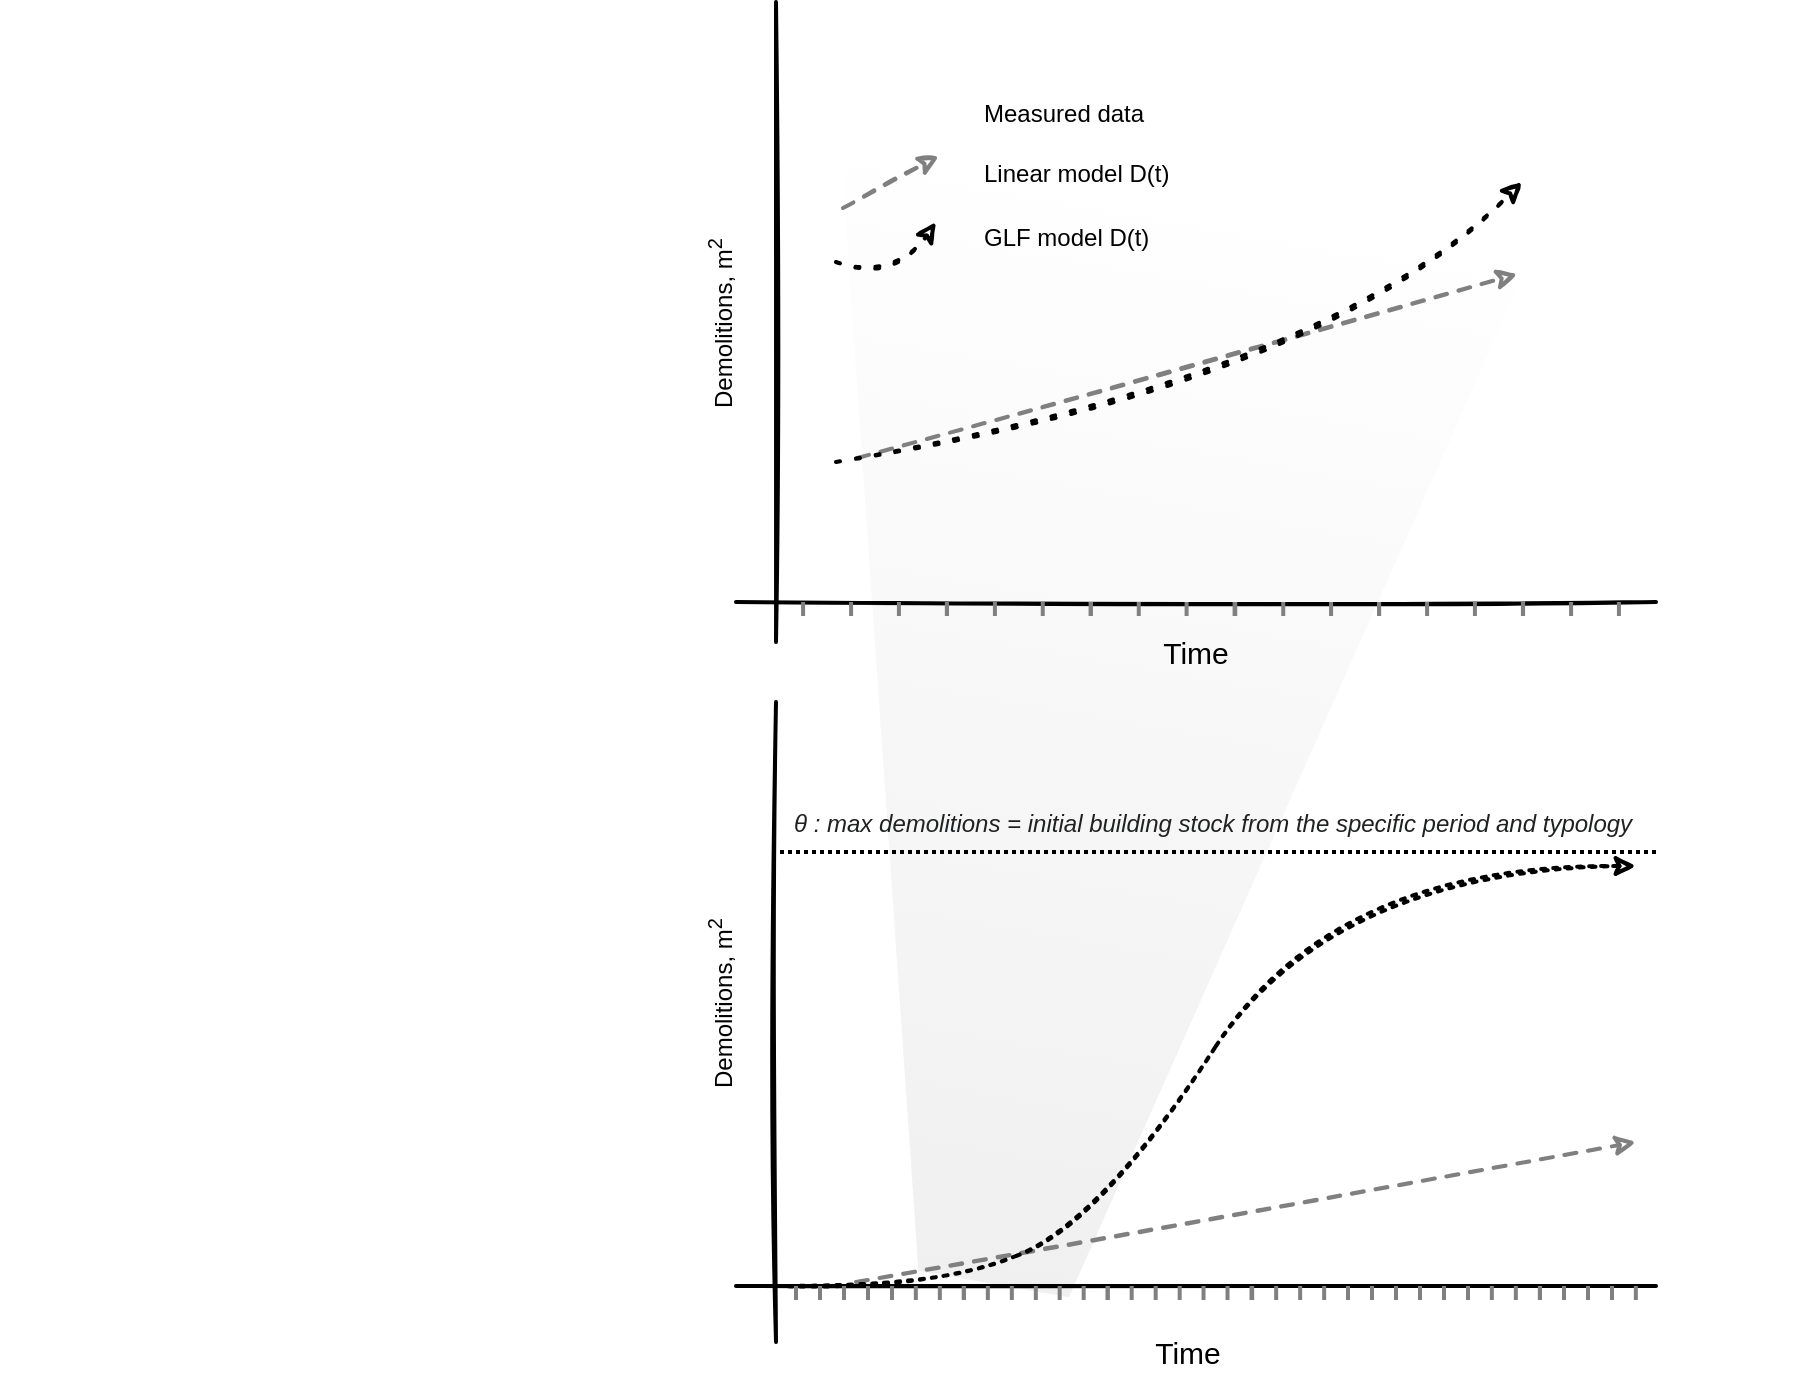 <mxfile version="20.0.3" type="github">
  <diagram id="6t_WaDCt6x7YVjqbkjfq" name="Page-1">
    <mxGraphModel dx="2035" dy="588" grid="1" gridSize="10" guides="1" tooltips="1" connect="1" arrows="1" fold="1" page="1" pageScale="1" pageWidth="850" pageHeight="1100" math="0" shadow="0">
      <root>
        <mxCell id="0" />
        <mxCell id="1" parent="0" />
        <mxCell id="DORE6S0-njbx3apYGcze-51" value="" style="shape=trapezoid;perimeter=trapezoidPerimeter;whiteSpace=wrap;html=1;fixedSize=1;rotation=-170;size=140;gradientColor=#B3B3B3;gradientDirection=north;opacity=20;strokeColor=none;" parent="1" vertex="1">
          <mxGeometry x="219.51" y="242.2" width="356.4" height="563.07" as="geometry" />
        </mxCell>
        <mxCell id="Sj49qLcoZEn-vy82H97Q-1" value="" style="endArrow=none;html=1;rounded=0;targetPerimeterSpacing=0;sketch=1;strokeWidth=2;" parent="1" edge="1">
          <mxGeometry width="50" height="50" relative="1" as="geometry">
            <mxPoint x="240" y="480" as="sourcePoint" />
            <mxPoint x="240" y="160" as="targetPoint" />
          </mxGeometry>
        </mxCell>
        <mxCell id="Sj49qLcoZEn-vy82H97Q-2" value="" style="endArrow=none;html=1;rounded=0;sketch=1;strokeWidth=2;" parent="1" edge="1">
          <mxGeometry width="50" height="50" relative="1" as="geometry">
            <mxPoint x="220" y="460" as="sourcePoint" />
            <mxPoint x="680" y="460" as="targetPoint" />
          </mxGeometry>
        </mxCell>
        <mxCell id="Sj49qLcoZEn-vy82H97Q-3" value="&lt;font style=&quot;font-size: 15px;&quot; data-font-src=&quot;https://fonts.google.com/specimen/Amatic+SC&quot;&gt;Time&lt;/font&gt;" style="text;html=1;strokeColor=none;fillColor=none;align=center;verticalAlign=middle;whiteSpace=wrap;rounded=0;sketch=1;" parent="1" vertex="1">
          <mxGeometry x="420" y="470" width="60" height="30" as="geometry" />
        </mxCell>
        <mxCell id="Sj49qLcoZEn-vy82H97Q-5" value="" style="shape=image;html=1;verticalAlign=top;verticalLabelPosition=bottom;labelBackgroundColor=#ffffff;imageAspect=0;aspect=fixed;image=https://cdn4.iconfinder.com/data/icons/ionicons/512/icon-ios7-plus-empty-128.png;sketch=1;fontFamily=Helvetica;fontSize=15;rotation=30;" parent="1" vertex="1">
          <mxGeometry x="360" y="360" width="28" height="28" as="geometry" />
        </mxCell>
        <mxCell id="Sj49qLcoZEn-vy82H97Q-6" value="" style="shape=image;html=1;verticalAlign=top;verticalLabelPosition=bottom;labelBackgroundColor=#ffffff;imageAspect=0;aspect=fixed;image=https://cdn4.iconfinder.com/data/icons/ionicons/512/icon-ios7-plus-empty-128.png;sketch=1;fontFamily=Helvetica;fontSize=15;rotation=30;" parent="1" vertex="1">
          <mxGeometry x="300" y="368" width="28" height="28" as="geometry" />
        </mxCell>
        <mxCell id="Sj49qLcoZEn-vy82H97Q-7" value="" style="shape=image;html=1;verticalAlign=top;verticalLabelPosition=bottom;labelBackgroundColor=#ffffff;imageAspect=0;aspect=fixed;image=https://cdn4.iconfinder.com/data/icons/ionicons/512/icon-ios7-plus-empty-128.png;sketch=1;fontFamily=Helvetica;fontSize=15;rotation=30;" parent="1" vertex="1">
          <mxGeometry x="411" y="340" width="28" height="28" as="geometry" />
        </mxCell>
        <mxCell id="Sj49qLcoZEn-vy82H97Q-8" value="" style="shape=image;html=1;verticalAlign=top;verticalLabelPosition=bottom;labelBackgroundColor=#ffffff;imageAspect=0;aspect=fixed;image=https://cdn4.iconfinder.com/data/icons/ionicons/512/icon-ios7-plus-empty-128.png;sketch=1;fontFamily=Helvetica;fontSize=15;rotation=30;" parent="1" vertex="1">
          <mxGeometry x="453.5" y="320" width="28" height="28" as="geometry" />
        </mxCell>
        <mxCell id="Sj49qLcoZEn-vy82H97Q-9" value="" style="shape=image;html=1;verticalAlign=top;verticalLabelPosition=bottom;labelBackgroundColor=#ffffff;imageAspect=0;aspect=fixed;image=https://cdn4.iconfinder.com/data/icons/ionicons/512/icon-ios7-plus-empty-128.png;sketch=1;fontFamily=Helvetica;fontSize=15;rotation=30;" parent="1" vertex="1">
          <mxGeometry x="503.5" y="300" width="28" height="28" as="geometry" />
        </mxCell>
        <mxCell id="Sj49qLcoZEn-vy82H97Q-10" value="" style="shape=image;html=1;verticalAlign=top;verticalLabelPosition=bottom;labelBackgroundColor=#ffffff;imageAspect=0;aspect=fixed;image=https://cdn4.iconfinder.com/data/icons/ionicons/512/icon-ios7-plus-empty-128.png;sketch=1;fontFamily=Helvetica;fontSize=15;rotation=30;" parent="1" vertex="1">
          <mxGeometry x="548" y="290" width="28" height="28" as="geometry" />
        </mxCell>
        <mxCell id="Sj49qLcoZEn-vy82H97Q-11" value="" style="endArrow=classic;dashed=1;html=1;rounded=0;sketch=1;fontFamily=Helvetica;fontSize=15;targetPerimeterSpacing=0;strokeWidth=2;fillColor=#dae8fc;strokeColor=#808080;endFill=0;" parent="1" edge="1">
          <mxGeometry width="50" height="50" relative="1" as="geometry">
            <mxPoint x="280.75" y="388" as="sourcePoint" />
            <mxPoint x="610.75" y="296" as="targetPoint" />
          </mxGeometry>
        </mxCell>
        <mxCell id="Sj49qLcoZEn-vy82H97Q-12" value="" style="curved=1;endArrow=classic;html=1;rounded=0;sketch=1;fontFamily=Helvetica;fontSize=15;targetPerimeterSpacing=0;strokeWidth=2;dashed=1;fillColor=#ffe6cc;strokeColor=#000000;endFill=0;dashPattern=1 4;" parent="1" edge="1">
          <mxGeometry width="50" height="50" relative="1" as="geometry">
            <mxPoint x="270" y="390" as="sourcePoint" />
            <mxPoint x="613" y="250" as="targetPoint" />
            <Array as="points">
              <mxPoint x="512.5" y="350" />
            </Array>
          </mxGeometry>
        </mxCell>
        <mxCell id="Sj49qLcoZEn-vy82H97Q-13" style="edgeStyle=none;rounded=0;sketch=1;orthogonalLoop=1;jettySize=auto;html=1;exitX=0.5;exitY=0;exitDx=0;exitDy=0;dashed=1;fontFamily=Helvetica;fontSize=15;endArrow=classic;endFill=0;targetPerimeterSpacing=0;strokeWidth=2;" parent="1" edge="1">
          <mxGeometry relative="1" as="geometry">
            <mxPoint x="160" y="490" as="sourcePoint" />
            <mxPoint x="160" y="490" as="targetPoint" />
          </mxGeometry>
        </mxCell>
        <mxCell id="Sj49qLcoZEn-vy82H97Q-15" value="" style="shape=image;html=1;verticalAlign=top;verticalLabelPosition=bottom;labelBackgroundColor=#ffffff;imageAspect=0;aspect=fixed;image=https://cdn4.iconfinder.com/data/icons/ionicons/512/icon-ios7-plus-empty-128.png;sketch=1;fontFamily=Helvetica;fontSize=15;rotation=30;" parent="1" vertex="1">
          <mxGeometry x="293.5" y="201" width="28" height="28" as="geometry" />
        </mxCell>
        <mxCell id="Sj49qLcoZEn-vy82H97Q-17" value="" style="endArrow=classic;dashed=1;html=1;rounded=0;sketch=1;fontFamily=Helvetica;fontSize=15;targetPerimeterSpacing=0;strokeWidth=2;fillColor=#dae8fc;strokeColor=#808080;endFill=0;" parent="1" edge="1">
          <mxGeometry width="50" height="50" relative="1" as="geometry">
            <mxPoint x="273.5" y="263" as="sourcePoint" />
            <mxPoint x="321.5" y="237" as="targetPoint" />
            <Array as="points">
              <mxPoint x="321.5" y="237" />
            </Array>
          </mxGeometry>
        </mxCell>
        <mxCell id="Sj49qLcoZEn-vy82H97Q-18" value="" style="curved=1;endArrow=classic;html=1;rounded=0;sketch=1;fontFamily=Helvetica;fontSize=15;strokeWidth=2;dashed=1;fillColor=#ffe6cc;strokeColor=#000000;endFill=0;targetPerimeterSpacing=0;dashPattern=1 4;" parent="1" edge="1">
          <mxGeometry width="50" height="50" relative="1" as="geometry">
            <mxPoint x="270" y="290" as="sourcePoint" />
            <mxPoint x="320" y="270" as="targetPoint" />
            <Array as="points">
              <mxPoint x="300" y="300" />
            </Array>
          </mxGeometry>
        </mxCell>
        <mxCell id="Sj49qLcoZEn-vy82H97Q-19" value="Measured data" style="text;html=1;strokeColor=none;fillColor=none;align=left;verticalAlign=middle;whiteSpace=wrap;rounded=0;sketch=1;" parent="1" vertex="1">
          <mxGeometry x="341.5" y="201" width="100" height="30" as="geometry" />
        </mxCell>
        <mxCell id="Sj49qLcoZEn-vy82H97Q-22" value="Linear model D(t)&amp;nbsp;&amp;nbsp;" style="text;html=1;strokeColor=none;fillColor=none;align=left;verticalAlign=middle;whiteSpace=wrap;rounded=0;sketch=1;" parent="1" vertex="1">
          <mxGeometry x="341.5" y="231" width="208.5" height="30" as="geometry" />
        </mxCell>
        <mxCell id="Sj49qLcoZEn-vy82H97Q-23" value="GLF model D(t)" style="text;html=1;strokeColor=none;fillColor=none;align=left;verticalAlign=middle;whiteSpace=wrap;rounded=0;sketch=1;" parent="1" vertex="1">
          <mxGeometry x="341.5" y="263" width="138.5" height="30" as="geometry" />
        </mxCell>
        <mxCell id="DORE6S0-njbx3apYGcze-20" value="" style="endArrow=none;html=1;rounded=0;targetPerimeterSpacing=0;sketch=1;strokeWidth=2;" parent="1" edge="1">
          <mxGeometry width="50" height="50" relative="1" as="geometry">
            <mxPoint x="240" y="830" as="sourcePoint" />
            <mxPoint x="240" y="510" as="targetPoint" />
          </mxGeometry>
        </mxCell>
        <mxCell id="DORE6S0-njbx3apYGcze-21" value="&lt;font style=&quot;font-size: 15px;&quot; data-font-src=&quot;https://fonts.google.com/specimen/Amatic+SC&quot;&gt;Time&lt;/font&gt;" style="text;html=1;strokeColor=none;fillColor=none;align=center;verticalAlign=middle;whiteSpace=wrap;rounded=0;sketch=1;" parent="1" vertex="1">
          <mxGeometry x="415.75" y="820" width="60" height="30" as="geometry" />
        </mxCell>
        <mxCell id="DORE6S0-njbx3apYGcze-28" value="" style="endArrow=classic;dashed=1;html=1;rounded=0;sketch=1;fontFamily=Helvetica;fontSize=15;targetPerimeterSpacing=0;strokeWidth=2;fillColor=#dae8fc;strokeColor=#808080;endFill=0;startArrow=none;" parent="1" edge="1">
          <mxGeometry width="50" height="50" relative="1" as="geometry">
            <mxPoint x="280" y="800" as="sourcePoint" />
            <mxPoint x="670" y="730" as="targetPoint" />
          </mxGeometry>
        </mxCell>
        <mxCell id="DORE6S0-njbx3apYGcze-29" value="" style="curved=1;endArrow=classic;html=1;rounded=0;sketch=1;fontFamily=Helvetica;fontSize=15;targetPerimeterSpacing=0;strokeWidth=2;dashed=1;fillColor=#ffe6cc;strokeColor=#000000;endFill=0;startArrow=none;endSize=6;dashPattern=1 2;" parent="1" edge="1">
          <mxGeometry width="50" height="50" relative="1" as="geometry">
            <mxPoint x="240" y="802" as="sourcePoint" />
            <mxPoint x="670" y="592" as="targetPoint" />
            <Array as="points">
              <mxPoint x="320" y="802" />
              <mxPoint x="400" y="772" />
              <mxPoint x="520" y="592" />
            </Array>
          </mxGeometry>
        </mxCell>
        <mxCell id="DORE6S0-njbx3apYGcze-30" style="edgeStyle=none;rounded=0;sketch=1;orthogonalLoop=1;jettySize=auto;html=1;exitX=0.5;exitY=0;exitDx=0;exitDy=0;dashed=1;fontFamily=Helvetica;fontSize=15;endArrow=classic;endFill=0;targetPerimeterSpacing=0;strokeWidth=2;" parent="1" edge="1">
          <mxGeometry relative="1" as="geometry">
            <mxPoint x="-140" y="713.5" as="sourcePoint" />
            <mxPoint x="-140" y="713.5" as="targetPoint" />
          </mxGeometry>
        </mxCell>
        <mxCell id="DORE6S0-njbx3apYGcze-37" value="" style="endArrow=none;html=1;rounded=0;sketch=1;strokeWidth=2;" parent="1" edge="1">
          <mxGeometry width="50" height="50" relative="1" as="geometry">
            <mxPoint x="220" y="802" as="sourcePoint" />
            <mxPoint x="680" y="802" as="targetPoint" />
          </mxGeometry>
        </mxCell>
        <mxCell id="DORE6S0-njbx3apYGcze-22" value="" style="shape=image;html=1;verticalAlign=top;verticalLabelPosition=bottom;labelBackgroundColor=#ffffff;imageAspect=0;aspect=fixed;image=https://cdn4.iconfinder.com/data/icons/ionicons/512/icon-ios7-plus-empty-128.png;sketch=1;fontFamily=Helvetica;fontSize=15;rotation=30;" parent="1" vertex="1">
          <mxGeometry x="313.5" y="780" width="28" height="28" as="geometry" />
        </mxCell>
        <mxCell id="DORE6S0-njbx3apYGcze-24" value="" style="shape=image;html=1;verticalAlign=top;verticalLabelPosition=bottom;labelBackgroundColor=#ffffff;imageAspect=0;aspect=fixed;image=https://cdn4.iconfinder.com/data/icons/ionicons/512/icon-ios7-plus-empty-128.png;sketch=1;fontFamily=Helvetica;fontSize=15;rotation=30;" parent="1" vertex="1">
          <mxGeometry x="332" y="777" width="28" height="28" as="geometry" />
        </mxCell>
        <mxCell id="DORE6S0-njbx3apYGcze-25" value="" style="shape=image;html=1;verticalAlign=top;verticalLabelPosition=bottom;labelBackgroundColor=#ffffff;imageAspect=0;aspect=fixed;image=https://cdn4.iconfinder.com/data/icons/ionicons/512/icon-ios7-plus-empty-128.png;sketch=1;fontFamily=Helvetica;fontSize=15;rotation=30;" parent="1" vertex="1">
          <mxGeometry x="350" y="770" width="28" height="28" as="geometry" />
        </mxCell>
        <mxCell id="DORE6S0-njbx3apYGcze-26" value="" style="shape=image;html=1;verticalAlign=top;verticalLabelPosition=bottom;labelBackgroundColor=#ffffff;imageAspect=0;aspect=fixed;image=https://cdn4.iconfinder.com/data/icons/ionicons/512/icon-ios7-plus-empty-128.png;sketch=1;fontFamily=Helvetica;fontSize=15;rotation=30;" parent="1" vertex="1">
          <mxGeometry x="383" y="760" width="28" height="28" as="geometry" />
        </mxCell>
        <mxCell id="ZWgIHIUQBNkJ9rYMJZLG-11" value="" style="shape=image;html=1;verticalAlign=top;verticalLabelPosition=bottom;labelBackgroundColor=#ffffff;imageAspect=0;aspect=fixed;image=https://cdn4.iconfinder.com/data/icons/ionicons/512/icon-ios7-plus-empty-128.png;sketch=1;fontFamily=Helvetica;fontSize=15;rotation=30;" vertex="1" parent="1">
          <mxGeometry x="370" y="763.07" width="28" height="28" as="geometry" />
        </mxCell>
        <mxCell id="ZWgIHIUQBNkJ9rYMJZLG-12" value="" style="shape=image;html=1;verticalAlign=top;verticalLabelPosition=bottom;labelBackgroundColor=#ffffff;imageAspect=0;aspect=fixed;image=https://cdn4.iconfinder.com/data/icons/ionicons/512/icon-ios7-plus-empty-128.png;sketch=1;fontFamily=Helvetica;fontSize=15;rotation=30;" vertex="1" parent="1">
          <mxGeometry x="304" y="780" width="28" height="28" as="geometry" />
        </mxCell>
        <mxCell id="ZWgIHIUQBNkJ9rYMJZLG-14" value="" style="endArrow=none;html=1;rounded=0;endSize=6;strokeColor=#808080;strokeWidth=2;" edge="1" parent="1">
          <mxGeometry width="50" height="50" relative="1" as="geometry">
            <mxPoint x="250" y="809" as="sourcePoint" />
            <mxPoint x="250" y="802" as="targetPoint" />
          </mxGeometry>
        </mxCell>
        <mxCell id="ZWgIHIUQBNkJ9rYMJZLG-18" value="" style="endArrow=none;html=1;rounded=0;endSize=6;strokeColor=#808080;strokeWidth=2;" edge="1" parent="1">
          <mxGeometry width="50" height="50" relative="1" as="geometry">
            <mxPoint x="286.0" y="809" as="sourcePoint" />
            <mxPoint x="286.0" y="802" as="targetPoint" />
          </mxGeometry>
        </mxCell>
        <mxCell id="ZWgIHIUQBNkJ9rYMJZLG-26" value="" style="group" vertex="1" connectable="0" parent="1">
          <mxGeometry x="262.0" y="802" width="71.92" height="7" as="geometry" />
        </mxCell>
        <mxCell id="ZWgIHIUQBNkJ9rYMJZLG-15" value="" style="endArrow=none;html=1;rounded=0;endSize=6;strokeColor=#808080;strokeWidth=2;" edge="1" parent="ZWgIHIUQBNkJ9rYMJZLG-26">
          <mxGeometry width="50" height="50" relative="1" as="geometry">
            <mxPoint y="7" as="sourcePoint" />
            <mxPoint as="targetPoint" />
          </mxGeometry>
        </mxCell>
        <mxCell id="ZWgIHIUQBNkJ9rYMJZLG-16" value="" style="endArrow=none;html=1;rounded=0;endSize=6;strokeColor=#808080;strokeWidth=2;" edge="1" parent="ZWgIHIUQBNkJ9rYMJZLG-26">
          <mxGeometry width="50" height="50" relative="1" as="geometry">
            <mxPoint x="12.0" y="7" as="sourcePoint" />
            <mxPoint x="12.0" as="targetPoint" />
          </mxGeometry>
        </mxCell>
        <mxCell id="ZWgIHIUQBNkJ9rYMJZLG-20" value="" style="endArrow=none;html=1;rounded=0;endSize=6;strokeColor=#808080;strokeWidth=2;" edge="1" parent="ZWgIHIUQBNkJ9rYMJZLG-26">
          <mxGeometry width="50" height="50" relative="1" as="geometry">
            <mxPoint x="24" y="7" as="sourcePoint" />
            <mxPoint x="24" as="targetPoint" />
          </mxGeometry>
        </mxCell>
        <mxCell id="ZWgIHIUQBNkJ9rYMJZLG-21" value="" style="endArrow=none;html=1;rounded=0;endSize=6;strokeColor=#808080;strokeWidth=2;" edge="1" parent="ZWgIHIUQBNkJ9rYMJZLG-26">
          <mxGeometry width="50" height="50" relative="1" as="geometry">
            <mxPoint x="36" y="7" as="sourcePoint" />
            <mxPoint x="36" as="targetPoint" />
          </mxGeometry>
        </mxCell>
        <mxCell id="ZWgIHIUQBNkJ9rYMJZLG-23" value="" style="endArrow=none;html=1;rounded=0;endSize=6;strokeColor=#808080;strokeWidth=2;" edge="1" parent="ZWgIHIUQBNkJ9rYMJZLG-26">
          <mxGeometry width="50" height="50" relative="1" as="geometry">
            <mxPoint x="47.92" y="7" as="sourcePoint" />
            <mxPoint x="47.92" as="targetPoint" />
          </mxGeometry>
        </mxCell>
        <mxCell id="ZWgIHIUQBNkJ9rYMJZLG-24" value="" style="endArrow=none;html=1;rounded=0;endSize=6;strokeColor=#808080;strokeWidth=2;" edge="1" parent="ZWgIHIUQBNkJ9rYMJZLG-26">
          <mxGeometry width="50" height="50" relative="1" as="geometry">
            <mxPoint x="59.92" y="7" as="sourcePoint" />
            <mxPoint x="59.92" as="targetPoint" />
          </mxGeometry>
        </mxCell>
        <mxCell id="ZWgIHIUQBNkJ9rYMJZLG-25" value="" style="endArrow=none;html=1;rounded=0;endSize=6;strokeColor=#808080;strokeWidth=2;" edge="1" parent="ZWgIHIUQBNkJ9rYMJZLG-26">
          <mxGeometry width="50" height="50" relative="1" as="geometry">
            <mxPoint x="71.92" y="7" as="sourcePoint" />
            <mxPoint x="71.92" as="targetPoint" />
          </mxGeometry>
        </mxCell>
        <mxCell id="ZWgIHIUQBNkJ9rYMJZLG-27" value="" style="group" vertex="1" connectable="0" parent="1">
          <mxGeometry x="333.92" y="802" width="71.92" height="7" as="geometry" />
        </mxCell>
        <mxCell id="ZWgIHIUQBNkJ9rYMJZLG-28" value="" style="endArrow=none;html=1;rounded=0;endSize=6;strokeColor=#808080;strokeWidth=2;" edge="1" parent="ZWgIHIUQBNkJ9rYMJZLG-27">
          <mxGeometry width="50" height="50" relative="1" as="geometry">
            <mxPoint y="7" as="sourcePoint" />
            <mxPoint as="targetPoint" />
          </mxGeometry>
        </mxCell>
        <mxCell id="ZWgIHIUQBNkJ9rYMJZLG-29" value="" style="endArrow=none;html=1;rounded=0;endSize=6;strokeColor=#808080;strokeWidth=2;" edge="1" parent="ZWgIHIUQBNkJ9rYMJZLG-27">
          <mxGeometry width="50" height="50" relative="1" as="geometry">
            <mxPoint x="12.0" y="7" as="sourcePoint" />
            <mxPoint x="12.0" as="targetPoint" />
          </mxGeometry>
        </mxCell>
        <mxCell id="ZWgIHIUQBNkJ9rYMJZLG-30" value="" style="endArrow=none;html=1;rounded=0;endSize=6;strokeColor=#808080;strokeWidth=2;" edge="1" parent="ZWgIHIUQBNkJ9rYMJZLG-27">
          <mxGeometry width="50" height="50" relative="1" as="geometry">
            <mxPoint x="24" y="7" as="sourcePoint" />
            <mxPoint x="24" as="targetPoint" />
          </mxGeometry>
        </mxCell>
        <mxCell id="ZWgIHIUQBNkJ9rYMJZLG-31" value="" style="endArrow=none;html=1;rounded=0;endSize=6;strokeColor=#808080;strokeWidth=2;" edge="1" parent="ZWgIHIUQBNkJ9rYMJZLG-27">
          <mxGeometry width="50" height="50" relative="1" as="geometry">
            <mxPoint x="36" y="7" as="sourcePoint" />
            <mxPoint x="36" as="targetPoint" />
          </mxGeometry>
        </mxCell>
        <mxCell id="ZWgIHIUQBNkJ9rYMJZLG-32" value="" style="endArrow=none;html=1;rounded=0;endSize=6;strokeColor=#808080;strokeWidth=2;" edge="1" parent="ZWgIHIUQBNkJ9rYMJZLG-27">
          <mxGeometry width="50" height="50" relative="1" as="geometry">
            <mxPoint x="47.92" y="7" as="sourcePoint" />
            <mxPoint x="47.92" as="targetPoint" />
          </mxGeometry>
        </mxCell>
        <mxCell id="ZWgIHIUQBNkJ9rYMJZLG-33" value="" style="endArrow=none;html=1;rounded=0;endSize=6;strokeColor=#808080;strokeWidth=2;" edge="1" parent="ZWgIHIUQBNkJ9rYMJZLG-27">
          <mxGeometry width="50" height="50" relative="1" as="geometry">
            <mxPoint x="59.92" y="7" as="sourcePoint" />
            <mxPoint x="59.92" as="targetPoint" />
          </mxGeometry>
        </mxCell>
        <mxCell id="ZWgIHIUQBNkJ9rYMJZLG-34" value="" style="endArrow=none;html=1;rounded=0;endSize=6;strokeColor=#808080;strokeWidth=2;" edge="1" parent="ZWgIHIUQBNkJ9rYMJZLG-27">
          <mxGeometry width="50" height="50" relative="1" as="geometry">
            <mxPoint x="71.92" y="7" as="sourcePoint" />
            <mxPoint x="71.92" as="targetPoint" />
          </mxGeometry>
        </mxCell>
        <mxCell id="ZWgIHIUQBNkJ9rYMJZLG-35" value="" style="group" vertex="1" connectable="0" parent="1">
          <mxGeometry x="405.84" y="802" width="71.92" height="7" as="geometry" />
        </mxCell>
        <mxCell id="ZWgIHIUQBNkJ9rYMJZLG-36" value="" style="endArrow=none;html=1;rounded=0;endSize=6;strokeColor=#808080;strokeWidth=2;" edge="1" parent="ZWgIHIUQBNkJ9rYMJZLG-35">
          <mxGeometry width="50" height="50" relative="1" as="geometry">
            <mxPoint y="7" as="sourcePoint" />
            <mxPoint as="targetPoint" />
          </mxGeometry>
        </mxCell>
        <mxCell id="ZWgIHIUQBNkJ9rYMJZLG-37" value="" style="endArrow=none;html=1;rounded=0;endSize=6;strokeColor=#808080;strokeWidth=2;" edge="1" parent="ZWgIHIUQBNkJ9rYMJZLG-35">
          <mxGeometry width="50" height="50" relative="1" as="geometry">
            <mxPoint x="12.0" y="7" as="sourcePoint" />
            <mxPoint x="12.0" as="targetPoint" />
          </mxGeometry>
        </mxCell>
        <mxCell id="ZWgIHIUQBNkJ9rYMJZLG-38" value="" style="endArrow=none;html=1;rounded=0;endSize=6;strokeColor=#808080;strokeWidth=2;" edge="1" parent="ZWgIHIUQBNkJ9rYMJZLG-35">
          <mxGeometry width="50" height="50" relative="1" as="geometry">
            <mxPoint x="24" y="7" as="sourcePoint" />
            <mxPoint x="24" as="targetPoint" />
          </mxGeometry>
        </mxCell>
        <mxCell id="ZWgIHIUQBNkJ9rYMJZLG-39" value="" style="endArrow=none;html=1;rounded=0;endSize=6;strokeColor=#808080;strokeWidth=2;" edge="1" parent="ZWgIHIUQBNkJ9rYMJZLG-35">
          <mxGeometry width="50" height="50" relative="1" as="geometry">
            <mxPoint x="36" y="7" as="sourcePoint" />
            <mxPoint x="36" as="targetPoint" />
          </mxGeometry>
        </mxCell>
        <mxCell id="ZWgIHIUQBNkJ9rYMJZLG-40" value="" style="endArrow=none;html=1;rounded=0;endSize=6;strokeColor=#808080;strokeWidth=2;" edge="1" parent="ZWgIHIUQBNkJ9rYMJZLG-35">
          <mxGeometry width="50" height="50" relative="1" as="geometry">
            <mxPoint x="47.92" y="7" as="sourcePoint" />
            <mxPoint x="47.92" as="targetPoint" />
          </mxGeometry>
        </mxCell>
        <mxCell id="ZWgIHIUQBNkJ9rYMJZLG-41" value="" style="endArrow=none;html=1;rounded=0;endSize=6;strokeColor=#808080;strokeWidth=2;" edge="1" parent="ZWgIHIUQBNkJ9rYMJZLG-35">
          <mxGeometry width="50" height="50" relative="1" as="geometry">
            <mxPoint x="59.92" y="7" as="sourcePoint" />
            <mxPoint x="59.92" as="targetPoint" />
          </mxGeometry>
        </mxCell>
        <mxCell id="ZWgIHIUQBNkJ9rYMJZLG-42" value="" style="endArrow=none;html=1;rounded=0;endSize=6;strokeColor=#808080;strokeWidth=2;" edge="1" parent="ZWgIHIUQBNkJ9rYMJZLG-35">
          <mxGeometry width="50" height="50" relative="1" as="geometry">
            <mxPoint x="71.92" y="7" as="sourcePoint" />
            <mxPoint x="71.92" as="targetPoint" />
          </mxGeometry>
        </mxCell>
        <mxCell id="ZWgIHIUQBNkJ9rYMJZLG-43" value="" style="group" vertex="1" connectable="0" parent="1">
          <mxGeometry x="478.08" y="802" width="71.92" height="7" as="geometry" />
        </mxCell>
        <mxCell id="ZWgIHIUQBNkJ9rYMJZLG-44" value="" style="endArrow=none;html=1;rounded=0;endSize=6;strokeColor=#808080;strokeWidth=2;" edge="1" parent="ZWgIHIUQBNkJ9rYMJZLG-43">
          <mxGeometry width="50" height="50" relative="1" as="geometry">
            <mxPoint y="7" as="sourcePoint" />
            <mxPoint as="targetPoint" />
          </mxGeometry>
        </mxCell>
        <mxCell id="ZWgIHIUQBNkJ9rYMJZLG-45" value="" style="endArrow=none;html=1;rounded=0;endSize=6;strokeColor=#808080;strokeWidth=2;" edge="1" parent="ZWgIHIUQBNkJ9rYMJZLG-43">
          <mxGeometry width="50" height="50" relative="1" as="geometry">
            <mxPoint x="12.0" y="7" as="sourcePoint" />
            <mxPoint x="12.0" as="targetPoint" />
          </mxGeometry>
        </mxCell>
        <mxCell id="ZWgIHIUQBNkJ9rYMJZLG-46" value="" style="endArrow=none;html=1;rounded=0;endSize=6;strokeColor=#808080;strokeWidth=2;" edge="1" parent="ZWgIHIUQBNkJ9rYMJZLG-43">
          <mxGeometry width="50" height="50" relative="1" as="geometry">
            <mxPoint x="24" y="7" as="sourcePoint" />
            <mxPoint x="24" as="targetPoint" />
          </mxGeometry>
        </mxCell>
        <mxCell id="ZWgIHIUQBNkJ9rYMJZLG-47" value="" style="endArrow=none;html=1;rounded=0;endSize=6;strokeColor=#808080;strokeWidth=2;" edge="1" parent="ZWgIHIUQBNkJ9rYMJZLG-43">
          <mxGeometry width="50" height="50" relative="1" as="geometry">
            <mxPoint x="36" y="7" as="sourcePoint" />
            <mxPoint x="36" as="targetPoint" />
          </mxGeometry>
        </mxCell>
        <mxCell id="ZWgIHIUQBNkJ9rYMJZLG-48" value="" style="endArrow=none;html=1;rounded=0;endSize=6;strokeColor=#808080;strokeWidth=2;" edge="1" parent="ZWgIHIUQBNkJ9rYMJZLG-43">
          <mxGeometry width="50" height="50" relative="1" as="geometry">
            <mxPoint x="47.92" y="7" as="sourcePoint" />
            <mxPoint x="47.92" as="targetPoint" />
          </mxGeometry>
        </mxCell>
        <mxCell id="ZWgIHIUQBNkJ9rYMJZLG-49" value="" style="endArrow=none;html=1;rounded=0;endSize=6;strokeColor=#808080;strokeWidth=2;" edge="1" parent="ZWgIHIUQBNkJ9rYMJZLG-43">
          <mxGeometry width="50" height="50" relative="1" as="geometry">
            <mxPoint x="59.92" y="7" as="sourcePoint" />
            <mxPoint x="59.92" as="targetPoint" />
          </mxGeometry>
        </mxCell>
        <mxCell id="ZWgIHIUQBNkJ9rYMJZLG-50" value="" style="endArrow=none;html=1;rounded=0;endSize=6;strokeColor=#808080;strokeWidth=2;" edge="1" parent="ZWgIHIUQBNkJ9rYMJZLG-43">
          <mxGeometry width="50" height="50" relative="1" as="geometry">
            <mxPoint x="71.92" y="7" as="sourcePoint" />
            <mxPoint x="71.92" as="targetPoint" />
          </mxGeometry>
        </mxCell>
        <mxCell id="ZWgIHIUQBNkJ9rYMJZLG-51" value="" style="group" vertex="1" connectable="0" parent="1">
          <mxGeometry x="550.0" y="802" width="71.92" height="7" as="geometry" />
        </mxCell>
        <mxCell id="ZWgIHIUQBNkJ9rYMJZLG-52" value="" style="endArrow=none;html=1;rounded=0;endSize=6;strokeColor=#808080;strokeWidth=2;" edge="1" parent="ZWgIHIUQBNkJ9rYMJZLG-51">
          <mxGeometry width="50" height="50" relative="1" as="geometry">
            <mxPoint y="7" as="sourcePoint" />
            <mxPoint as="targetPoint" />
          </mxGeometry>
        </mxCell>
        <mxCell id="ZWgIHIUQBNkJ9rYMJZLG-53" value="" style="endArrow=none;html=1;rounded=0;endSize=6;strokeColor=#808080;strokeWidth=2;" edge="1" parent="ZWgIHIUQBNkJ9rYMJZLG-51">
          <mxGeometry width="50" height="50" relative="1" as="geometry">
            <mxPoint x="12.0" y="7" as="sourcePoint" />
            <mxPoint x="12.0" as="targetPoint" />
          </mxGeometry>
        </mxCell>
        <mxCell id="ZWgIHIUQBNkJ9rYMJZLG-54" value="" style="endArrow=none;html=1;rounded=0;endSize=6;strokeColor=#808080;strokeWidth=2;" edge="1" parent="ZWgIHIUQBNkJ9rYMJZLG-51">
          <mxGeometry width="50" height="50" relative="1" as="geometry">
            <mxPoint x="24" y="7" as="sourcePoint" />
            <mxPoint x="24" as="targetPoint" />
          </mxGeometry>
        </mxCell>
        <mxCell id="ZWgIHIUQBNkJ9rYMJZLG-55" value="" style="endArrow=none;html=1;rounded=0;endSize=6;strokeColor=#808080;strokeWidth=2;" edge="1" parent="ZWgIHIUQBNkJ9rYMJZLG-51">
          <mxGeometry width="50" height="50" relative="1" as="geometry">
            <mxPoint x="36" y="7" as="sourcePoint" />
            <mxPoint x="36" as="targetPoint" />
          </mxGeometry>
        </mxCell>
        <mxCell id="ZWgIHIUQBNkJ9rYMJZLG-56" value="" style="endArrow=none;html=1;rounded=0;endSize=6;strokeColor=#808080;strokeWidth=2;" edge="1" parent="ZWgIHIUQBNkJ9rYMJZLG-51">
          <mxGeometry width="50" height="50" relative="1" as="geometry">
            <mxPoint x="47.92" y="7" as="sourcePoint" />
            <mxPoint x="47.92" as="targetPoint" />
          </mxGeometry>
        </mxCell>
        <mxCell id="ZWgIHIUQBNkJ9rYMJZLG-57" value="" style="endArrow=none;html=1;rounded=0;endSize=6;strokeColor=#808080;strokeWidth=2;" edge="1" parent="ZWgIHIUQBNkJ9rYMJZLG-51">
          <mxGeometry width="50" height="50" relative="1" as="geometry">
            <mxPoint x="59.92" y="7" as="sourcePoint" />
            <mxPoint x="59.92" as="targetPoint" />
          </mxGeometry>
        </mxCell>
        <mxCell id="ZWgIHIUQBNkJ9rYMJZLG-58" value="" style="endArrow=none;html=1;rounded=0;endSize=6;strokeColor=#808080;strokeWidth=2;" edge="1" parent="ZWgIHIUQBNkJ9rYMJZLG-51">
          <mxGeometry width="50" height="50" relative="1" as="geometry">
            <mxPoint x="71.92" y="7" as="sourcePoint" />
            <mxPoint x="71.92" as="targetPoint" />
          </mxGeometry>
        </mxCell>
        <mxCell id="ZWgIHIUQBNkJ9rYMJZLG-59" value="" style="group" vertex="1" connectable="0" parent="1">
          <mxGeometry x="622.0" y="802" width="71.92" height="7" as="geometry" />
        </mxCell>
        <mxCell id="ZWgIHIUQBNkJ9rYMJZLG-60" value="" style="endArrow=none;html=1;rounded=0;endSize=6;strokeColor=#808080;strokeWidth=2;" edge="1" parent="ZWgIHIUQBNkJ9rYMJZLG-59">
          <mxGeometry width="50" height="50" relative="1" as="geometry">
            <mxPoint y="7" as="sourcePoint" />
            <mxPoint as="targetPoint" />
          </mxGeometry>
        </mxCell>
        <mxCell id="ZWgIHIUQBNkJ9rYMJZLG-61" value="" style="endArrow=none;html=1;rounded=0;endSize=6;strokeColor=#808080;strokeWidth=2;" edge="1" parent="ZWgIHIUQBNkJ9rYMJZLG-59">
          <mxGeometry width="50" height="50" relative="1" as="geometry">
            <mxPoint x="12.0" y="7" as="sourcePoint" />
            <mxPoint x="12.0" as="targetPoint" />
          </mxGeometry>
        </mxCell>
        <mxCell id="ZWgIHIUQBNkJ9rYMJZLG-62" value="" style="endArrow=none;html=1;rounded=0;endSize=6;strokeColor=#808080;strokeWidth=2;" edge="1" parent="ZWgIHIUQBNkJ9rYMJZLG-59">
          <mxGeometry width="50" height="50" relative="1" as="geometry">
            <mxPoint x="24" y="7" as="sourcePoint" />
            <mxPoint x="24" as="targetPoint" />
          </mxGeometry>
        </mxCell>
        <mxCell id="ZWgIHIUQBNkJ9rYMJZLG-63" value="" style="endArrow=none;html=1;rounded=0;endSize=6;strokeColor=#808080;strokeWidth=2;" edge="1" parent="ZWgIHIUQBNkJ9rYMJZLG-59">
          <mxGeometry width="50" height="50" relative="1" as="geometry">
            <mxPoint x="36" y="7" as="sourcePoint" />
            <mxPoint x="36" as="targetPoint" />
          </mxGeometry>
        </mxCell>
        <mxCell id="ZWgIHIUQBNkJ9rYMJZLG-64" value="" style="endArrow=none;html=1;rounded=0;endSize=6;strokeColor=#808080;strokeWidth=2;" edge="1" parent="ZWgIHIUQBNkJ9rYMJZLG-59">
          <mxGeometry width="50" height="50" relative="1" as="geometry">
            <mxPoint x="47.92" y="7" as="sourcePoint" />
            <mxPoint x="47.92" as="targetPoint" />
          </mxGeometry>
        </mxCell>
        <mxCell id="ZWgIHIUQBNkJ9rYMJZLG-67" value="" style="group" vertex="1" connectable="0" parent="1">
          <mxGeometry x="253.54" y="460" width="71.92" height="7" as="geometry" />
        </mxCell>
        <mxCell id="ZWgIHIUQBNkJ9rYMJZLG-68" value="" style="endArrow=none;html=1;rounded=0;endSize=6;strokeColor=#808080;strokeWidth=2;" edge="1" parent="ZWgIHIUQBNkJ9rYMJZLG-67">
          <mxGeometry width="50" height="50" relative="1" as="geometry">
            <mxPoint y="7" as="sourcePoint" />
            <mxPoint as="targetPoint" />
          </mxGeometry>
        </mxCell>
        <mxCell id="ZWgIHIUQBNkJ9rYMJZLG-70" value="" style="endArrow=none;html=1;rounded=0;endSize=6;strokeColor=#808080;strokeWidth=2;" edge="1" parent="ZWgIHIUQBNkJ9rYMJZLG-67">
          <mxGeometry width="50" height="50" relative="1" as="geometry">
            <mxPoint x="24" y="7" as="sourcePoint" />
            <mxPoint x="24" as="targetPoint" />
          </mxGeometry>
        </mxCell>
        <mxCell id="ZWgIHIUQBNkJ9rYMJZLG-72" value="" style="endArrow=none;html=1;rounded=0;endSize=6;strokeColor=#808080;strokeWidth=2;" edge="1" parent="ZWgIHIUQBNkJ9rYMJZLG-67">
          <mxGeometry width="50" height="50" relative="1" as="geometry">
            <mxPoint x="47.92" y="7" as="sourcePoint" />
            <mxPoint x="47.92" as="targetPoint" />
          </mxGeometry>
        </mxCell>
        <mxCell id="ZWgIHIUQBNkJ9rYMJZLG-74" value="" style="endArrow=none;html=1;rounded=0;endSize=6;strokeColor=#808080;strokeWidth=2;" edge="1" parent="ZWgIHIUQBNkJ9rYMJZLG-67">
          <mxGeometry width="50" height="50" relative="1" as="geometry">
            <mxPoint x="71.92" y="7" as="sourcePoint" />
            <mxPoint x="71.92" as="targetPoint" />
          </mxGeometry>
        </mxCell>
        <mxCell id="ZWgIHIUQBNkJ9rYMJZLG-75" value="" style="group" vertex="1" connectable="0" parent="1">
          <mxGeometry x="325.46" y="460" width="71.92" height="7" as="geometry" />
        </mxCell>
        <mxCell id="ZWgIHIUQBNkJ9rYMJZLG-76" value="" style="endArrow=none;html=1;rounded=0;endSize=6;strokeColor=#808080;strokeWidth=2;" edge="1" parent="ZWgIHIUQBNkJ9rYMJZLG-75">
          <mxGeometry width="50" height="50" relative="1" as="geometry">
            <mxPoint y="7" as="sourcePoint" />
            <mxPoint as="targetPoint" />
          </mxGeometry>
        </mxCell>
        <mxCell id="ZWgIHIUQBNkJ9rYMJZLG-78" value="" style="endArrow=none;html=1;rounded=0;endSize=6;strokeColor=#808080;strokeWidth=2;" edge="1" parent="ZWgIHIUQBNkJ9rYMJZLG-75">
          <mxGeometry width="50" height="50" relative="1" as="geometry">
            <mxPoint x="24" y="7" as="sourcePoint" />
            <mxPoint x="24" as="targetPoint" />
          </mxGeometry>
        </mxCell>
        <mxCell id="ZWgIHIUQBNkJ9rYMJZLG-80" value="" style="endArrow=none;html=1;rounded=0;endSize=6;strokeColor=#808080;strokeWidth=2;" edge="1" parent="ZWgIHIUQBNkJ9rYMJZLG-75">
          <mxGeometry width="50" height="50" relative="1" as="geometry">
            <mxPoint x="47.92" y="7" as="sourcePoint" />
            <mxPoint x="47.92" as="targetPoint" />
          </mxGeometry>
        </mxCell>
        <mxCell id="ZWgIHIUQBNkJ9rYMJZLG-82" value="" style="endArrow=none;html=1;rounded=0;endSize=6;strokeColor=#808080;strokeWidth=2;" edge="1" parent="ZWgIHIUQBNkJ9rYMJZLG-75">
          <mxGeometry width="50" height="50" relative="1" as="geometry">
            <mxPoint x="71.92" y="7" as="sourcePoint" />
            <mxPoint x="71.92" as="targetPoint" />
          </mxGeometry>
        </mxCell>
        <mxCell id="ZWgIHIUQBNkJ9rYMJZLG-83" value="" style="group" vertex="1" connectable="0" parent="1">
          <mxGeometry x="397.38" y="460" width="71.92" height="7" as="geometry" />
        </mxCell>
        <mxCell id="ZWgIHIUQBNkJ9rYMJZLG-84" value="" style="endArrow=none;html=1;rounded=0;endSize=6;strokeColor=#808080;strokeWidth=2;" edge="1" parent="ZWgIHIUQBNkJ9rYMJZLG-83">
          <mxGeometry width="50" height="50" relative="1" as="geometry">
            <mxPoint y="7" as="sourcePoint" />
            <mxPoint as="targetPoint" />
          </mxGeometry>
        </mxCell>
        <mxCell id="ZWgIHIUQBNkJ9rYMJZLG-86" value="" style="endArrow=none;html=1;rounded=0;endSize=6;strokeColor=#808080;strokeWidth=2;" edge="1" parent="ZWgIHIUQBNkJ9rYMJZLG-83">
          <mxGeometry width="50" height="50" relative="1" as="geometry">
            <mxPoint x="24" y="7" as="sourcePoint" />
            <mxPoint x="24" as="targetPoint" />
          </mxGeometry>
        </mxCell>
        <mxCell id="ZWgIHIUQBNkJ9rYMJZLG-88" value="" style="endArrow=none;html=1;rounded=0;endSize=6;strokeColor=#808080;strokeWidth=2;" edge="1" parent="ZWgIHIUQBNkJ9rYMJZLG-83">
          <mxGeometry width="50" height="50" relative="1" as="geometry">
            <mxPoint x="47.92" y="7" as="sourcePoint" />
            <mxPoint x="47.92" as="targetPoint" />
          </mxGeometry>
        </mxCell>
        <mxCell id="ZWgIHIUQBNkJ9rYMJZLG-90" value="" style="endArrow=none;html=1;rounded=0;endSize=6;strokeColor=#808080;strokeWidth=2;" edge="1" parent="ZWgIHIUQBNkJ9rYMJZLG-83">
          <mxGeometry width="50" height="50" relative="1" as="geometry">
            <mxPoint x="71.92" y="7" as="sourcePoint" />
            <mxPoint x="71.92" as="targetPoint" />
          </mxGeometry>
        </mxCell>
        <mxCell id="ZWgIHIUQBNkJ9rYMJZLG-91" value="" style="group" vertex="1" connectable="0" parent="1">
          <mxGeometry x="469.62" y="460" width="71.92" height="7" as="geometry" />
        </mxCell>
        <mxCell id="ZWgIHIUQBNkJ9rYMJZLG-92" value="" style="endArrow=none;html=1;rounded=0;endSize=6;strokeColor=#808080;strokeWidth=2;" edge="1" parent="ZWgIHIUQBNkJ9rYMJZLG-91">
          <mxGeometry width="50" height="50" relative="1" as="geometry">
            <mxPoint y="7" as="sourcePoint" />
            <mxPoint as="targetPoint" />
          </mxGeometry>
        </mxCell>
        <mxCell id="ZWgIHIUQBNkJ9rYMJZLG-94" value="" style="endArrow=none;html=1;rounded=0;endSize=6;strokeColor=#808080;strokeWidth=2;" edge="1" parent="ZWgIHIUQBNkJ9rYMJZLG-91">
          <mxGeometry width="50" height="50" relative="1" as="geometry">
            <mxPoint x="24" y="7" as="sourcePoint" />
            <mxPoint x="24" as="targetPoint" />
          </mxGeometry>
        </mxCell>
        <mxCell id="ZWgIHIUQBNkJ9rYMJZLG-96" value="" style="endArrow=none;html=1;rounded=0;endSize=6;strokeColor=#808080;strokeWidth=2;" edge="1" parent="ZWgIHIUQBNkJ9rYMJZLG-91">
          <mxGeometry width="50" height="50" relative="1" as="geometry">
            <mxPoint x="47.92" y="7" as="sourcePoint" />
            <mxPoint x="47.92" as="targetPoint" />
          </mxGeometry>
        </mxCell>
        <mxCell id="ZWgIHIUQBNkJ9rYMJZLG-98" value="" style="endArrow=none;html=1;rounded=0;endSize=6;strokeColor=#808080;strokeWidth=2;" edge="1" parent="ZWgIHIUQBNkJ9rYMJZLG-91">
          <mxGeometry width="50" height="50" relative="1" as="geometry">
            <mxPoint x="71.92" y="7" as="sourcePoint" />
            <mxPoint x="71.92" as="targetPoint" />
          </mxGeometry>
        </mxCell>
        <mxCell id="ZWgIHIUQBNkJ9rYMJZLG-99" value="" style="group" vertex="1" connectable="0" parent="1">
          <mxGeometry x="541.54" y="460" width="71.92" height="7" as="geometry" />
        </mxCell>
        <mxCell id="ZWgIHIUQBNkJ9rYMJZLG-100" value="" style="endArrow=none;html=1;rounded=0;endSize=6;strokeColor=#808080;strokeWidth=2;" edge="1" parent="ZWgIHIUQBNkJ9rYMJZLG-99">
          <mxGeometry width="50" height="50" relative="1" as="geometry">
            <mxPoint y="7" as="sourcePoint" />
            <mxPoint as="targetPoint" />
          </mxGeometry>
        </mxCell>
        <mxCell id="ZWgIHIUQBNkJ9rYMJZLG-102" value="" style="endArrow=none;html=1;rounded=0;endSize=6;strokeColor=#808080;strokeWidth=2;" edge="1" parent="ZWgIHIUQBNkJ9rYMJZLG-99">
          <mxGeometry width="50" height="50" relative="1" as="geometry">
            <mxPoint x="24" y="7" as="sourcePoint" />
            <mxPoint x="24" as="targetPoint" />
          </mxGeometry>
        </mxCell>
        <mxCell id="ZWgIHIUQBNkJ9rYMJZLG-104" value="" style="endArrow=none;html=1;rounded=0;endSize=6;strokeColor=#808080;strokeWidth=2;" edge="1" parent="ZWgIHIUQBNkJ9rYMJZLG-99">
          <mxGeometry width="50" height="50" relative="1" as="geometry">
            <mxPoint x="47.92" y="7" as="sourcePoint" />
            <mxPoint x="47.92" as="targetPoint" />
          </mxGeometry>
        </mxCell>
        <mxCell id="ZWgIHIUQBNkJ9rYMJZLG-106" value="" style="endArrow=none;html=1;rounded=0;endSize=6;strokeColor=#808080;strokeWidth=2;" edge="1" parent="ZWgIHIUQBNkJ9rYMJZLG-99">
          <mxGeometry width="50" height="50" relative="1" as="geometry">
            <mxPoint x="71.92" y="7" as="sourcePoint" />
            <mxPoint x="71.92" as="targetPoint" />
          </mxGeometry>
        </mxCell>
        <mxCell id="ZWgIHIUQBNkJ9rYMJZLG-107" value="" style="group" vertex="1" connectable="0" parent="1">
          <mxGeometry x="613.54" y="460" width="71.92" height="7" as="geometry" />
        </mxCell>
        <mxCell id="ZWgIHIUQBNkJ9rYMJZLG-108" value="" style="endArrow=none;html=1;rounded=0;endSize=6;strokeColor=#808080;strokeWidth=2;" edge="1" parent="ZWgIHIUQBNkJ9rYMJZLG-107">
          <mxGeometry width="50" height="50" relative="1" as="geometry">
            <mxPoint y="7" as="sourcePoint" />
            <mxPoint as="targetPoint" />
          </mxGeometry>
        </mxCell>
        <mxCell id="ZWgIHIUQBNkJ9rYMJZLG-110" value="" style="endArrow=none;html=1;rounded=0;endSize=6;strokeColor=#808080;strokeWidth=2;" edge="1" parent="ZWgIHIUQBNkJ9rYMJZLG-107">
          <mxGeometry width="50" height="50" relative="1" as="geometry">
            <mxPoint x="24" y="7" as="sourcePoint" />
            <mxPoint x="24" as="targetPoint" />
          </mxGeometry>
        </mxCell>
        <mxCell id="ZWgIHIUQBNkJ9rYMJZLG-112" value="" style="endArrow=none;html=1;rounded=0;endSize=6;strokeColor=#808080;strokeWidth=2;" edge="1" parent="ZWgIHIUQBNkJ9rYMJZLG-107">
          <mxGeometry width="50" height="50" relative="1" as="geometry">
            <mxPoint x="47.92" y="7" as="sourcePoint" />
            <mxPoint x="47.92" as="targetPoint" />
          </mxGeometry>
        </mxCell>
        <mxCell id="ZWgIHIUQBNkJ9rYMJZLG-116" value="Demolitions, m&lt;sup&gt;2&lt;/sup&gt;" style="text;html=1;strokeColor=none;fillColor=none;align=left;verticalAlign=middle;whiteSpace=wrap;rounded=0;sketch=1;rotation=-90;" vertex="1" parent="1">
          <mxGeometry x="162" y="300" width="100" height="30" as="geometry" />
        </mxCell>
        <mxCell id="ZWgIHIUQBNkJ9rYMJZLG-117" value="Demolitions, m&lt;sup&gt;2&lt;/sup&gt;" style="text;html=1;strokeColor=none;fillColor=none;align=left;verticalAlign=middle;whiteSpace=wrap;rounded=0;sketch=1;rotation=-90;" vertex="1" parent="1">
          <mxGeometry x="162" y="640" width="100" height="30" as="geometry" />
        </mxCell>
        <mxCell id="ZWgIHIUQBNkJ9rYMJZLG-120" value="" style="endArrow=none;html=1;endSize=6;strokeColor=#000000;strokeWidth=2;entryX=1;entryY=0.5;entryDx=0;entryDy=0;rounded=0;dashed=1;dashPattern=1 1;" edge="1" parent="1">
          <mxGeometry width="50" height="50" relative="1" as="geometry">
            <mxPoint x="680" y="585" as="sourcePoint" />
            <mxPoint x="242" y="585" as="targetPoint" />
          </mxGeometry>
        </mxCell>
        <mxCell id="ZWgIHIUQBNkJ9rYMJZLG-122" value="&lt;div style=&quot;&quot;&gt;&lt;i style=&quot;color: rgb(32, 33, 34); font-family: sans-serif;&quot;&gt;&lt;font style=&quot;font-size: 12px;&quot;&gt;θ : max demolitions = initial building stock from the specific period and typology&lt;/font&gt;&lt;/i&gt;&lt;/div&gt;" style="text;html=1;strokeColor=none;fillColor=none;align=left;verticalAlign=middle;whiteSpace=wrap;rounded=0;dashed=1;strokeWidth=0;" vertex="1" parent="1">
          <mxGeometry x="247.33" y="561" width="506.5" height="20" as="geometry" />
        </mxCell>
      </root>
    </mxGraphModel>
  </diagram>
</mxfile>

